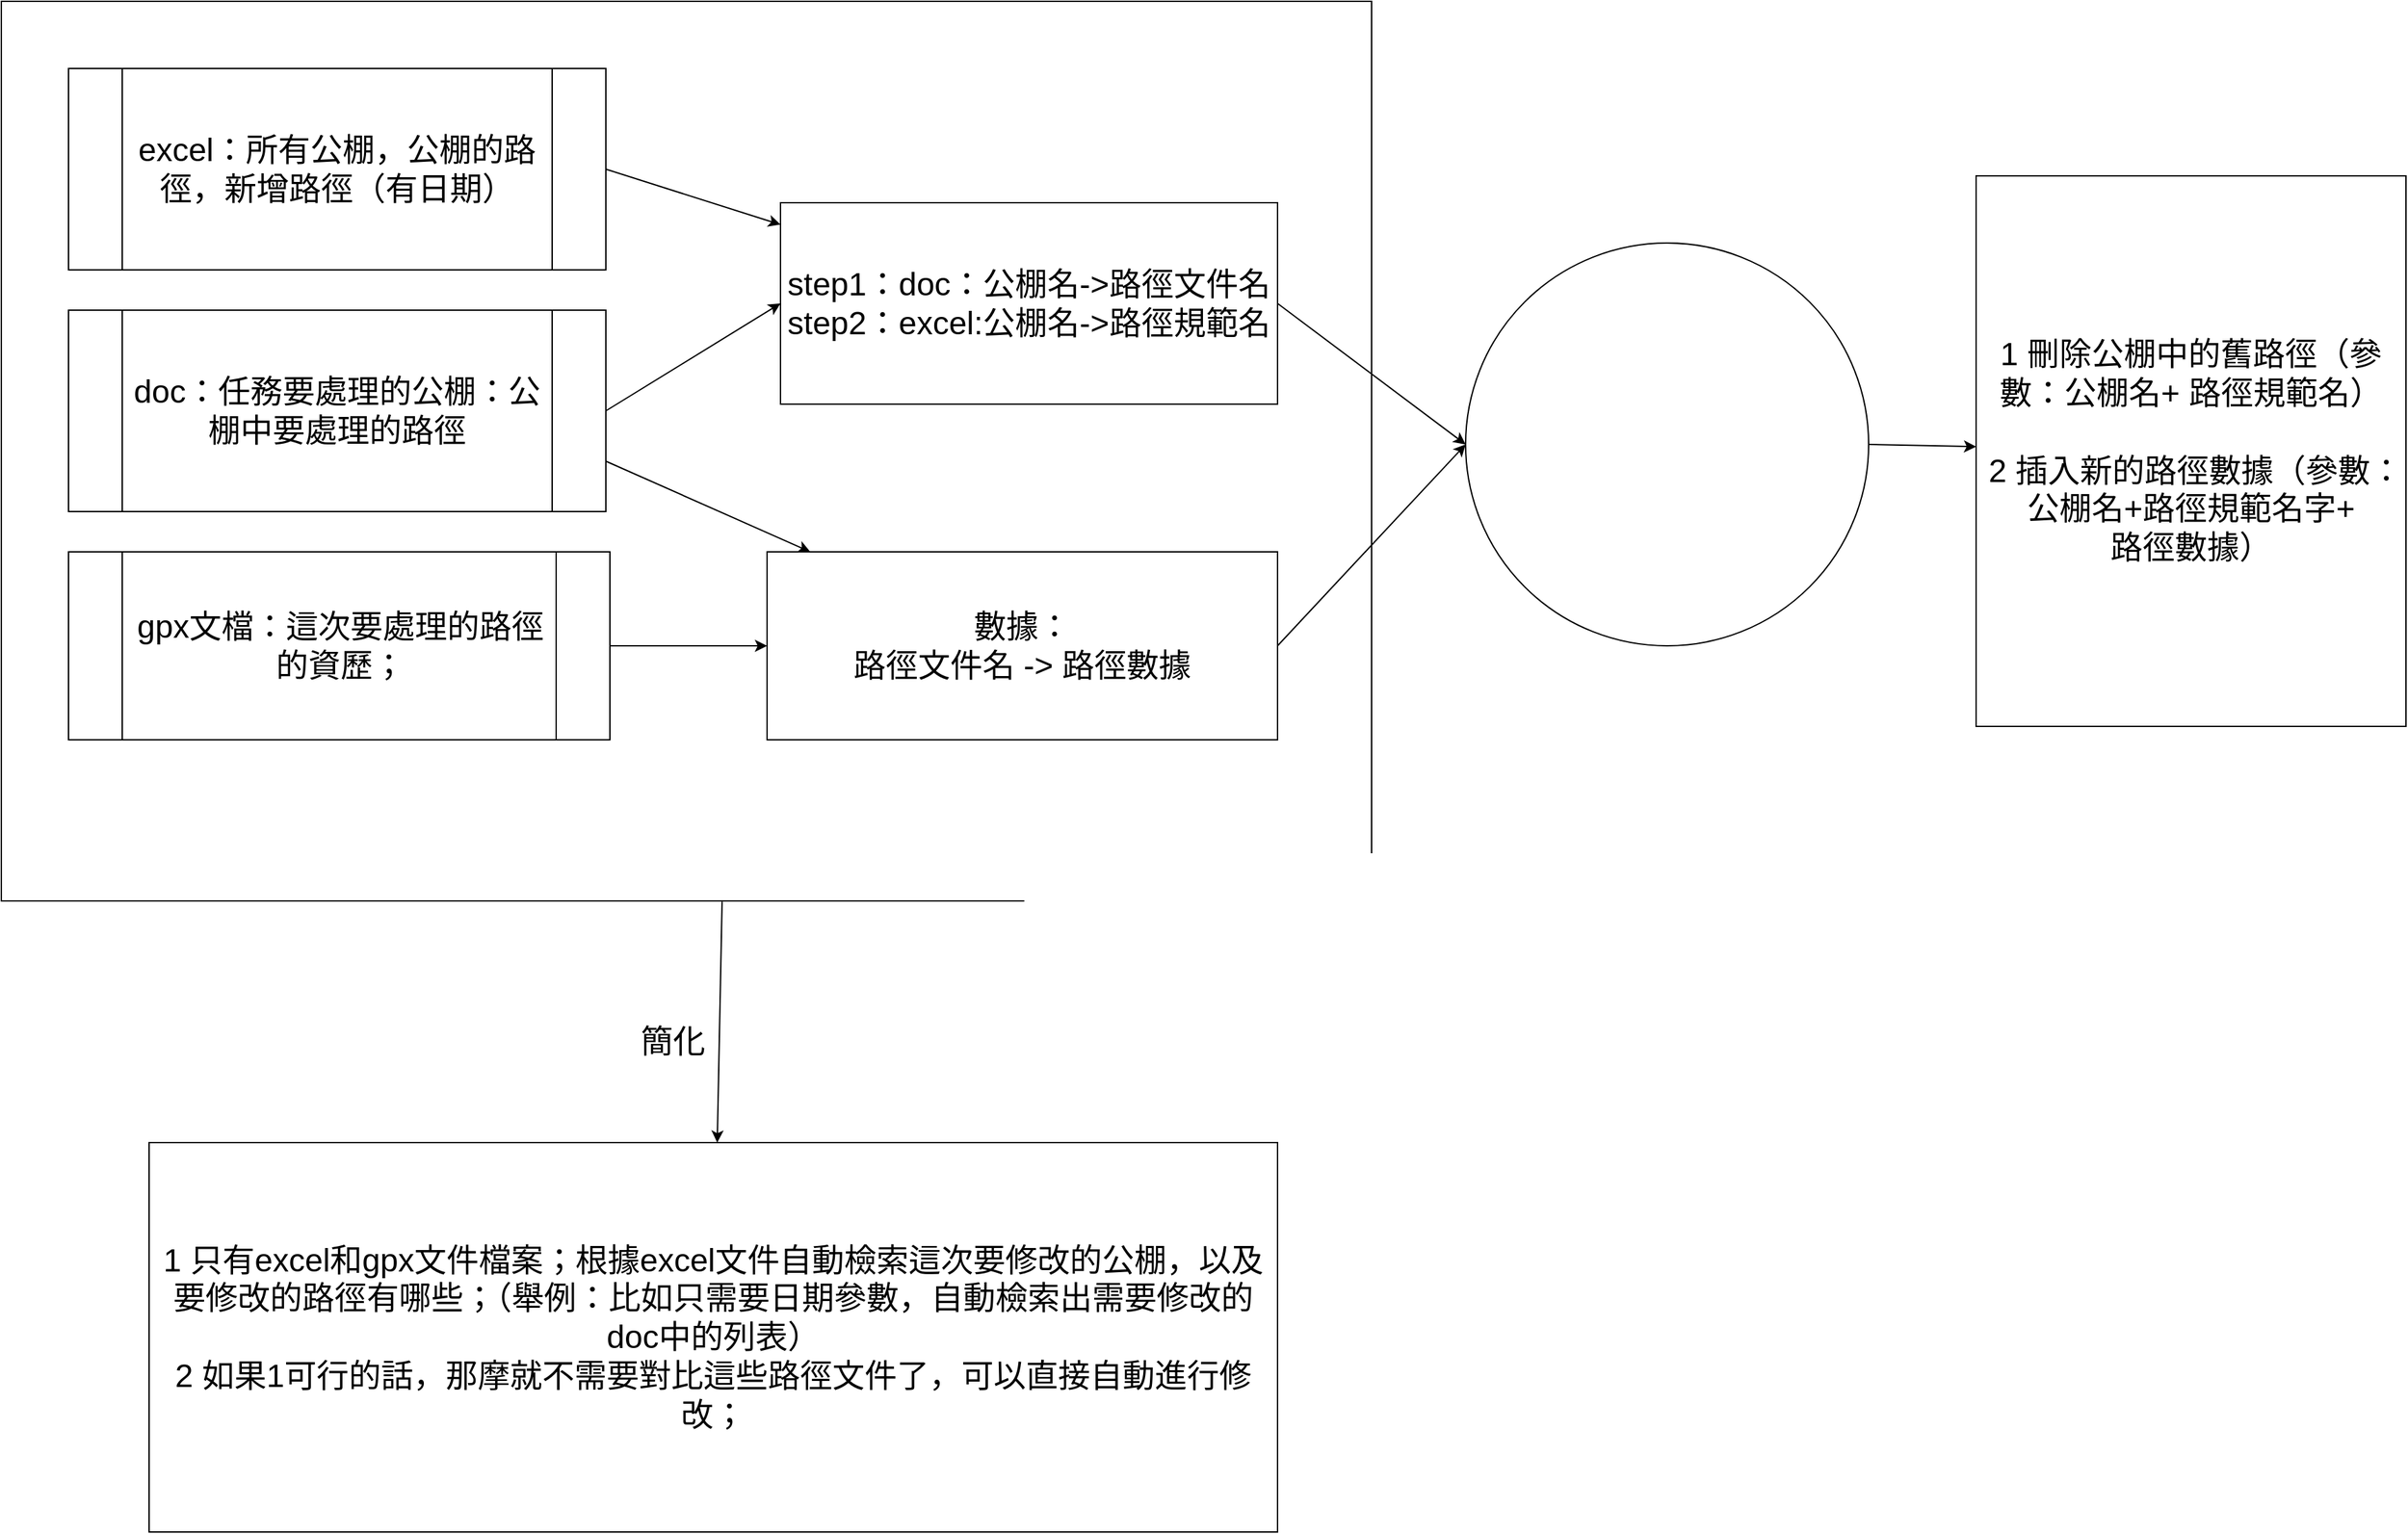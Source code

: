 <mxfile version="18.2.0" type="github">
  <diagram id="qcIqYXEZ_iftfbElvmAc" name="Page-1">
    <mxGraphModel dx="2545" dy="845" grid="1" gridSize="10" guides="1" tooltips="1" connect="1" arrows="1" fold="1" page="1" pageScale="1" pageWidth="827" pageHeight="1169" math="0" shadow="0">
      <root>
        <mxCell id="0" />
        <mxCell id="1" parent="0" />
        <mxCell id="deFQR3jEQepBwOV52muM-21" value="" style="rounded=0;whiteSpace=wrap;html=1;fontSize=24;" vertex="1" parent="1">
          <mxGeometry x="-570" y="50" width="1020" height="670" as="geometry" />
        </mxCell>
        <mxCell id="deFQR3jEQepBwOV52muM-6" value="&lt;font style=&quot;font-size: 24px;&quot;&gt;excel：所有公棚，公棚的路徑，新增路徑（有日期）&lt;/font&gt;" style="shape=process;whiteSpace=wrap;html=1;backgroundOutline=1;" vertex="1" parent="1">
          <mxGeometry x="-520" y="100" width="400" height="150" as="geometry" />
        </mxCell>
        <mxCell id="deFQR3jEQepBwOV52muM-7" value="doc：任務要處理的公棚：公棚中要處理的路徑" style="shape=process;whiteSpace=wrap;html=1;backgroundOutline=1;fontSize=24;" vertex="1" parent="1">
          <mxGeometry x="-520" y="280" width="400" height="150" as="geometry" />
        </mxCell>
        <mxCell id="deFQR3jEQepBwOV52muM-8" value="gpx文檔：這次要處理的路徑的資歷；" style="shape=process;whiteSpace=wrap;html=1;backgroundOutline=1;fontSize=24;" vertex="1" parent="1">
          <mxGeometry x="-520" y="460" width="403" height="140" as="geometry" />
        </mxCell>
        <mxCell id="deFQR3jEQepBwOV52muM-9" value="" style="endArrow=classic;html=1;rounded=0;fontSize=24;exitX=1;exitY=0.5;exitDx=0;exitDy=0;" edge="1" parent="1" source="deFQR3jEQepBwOV52muM-6" target="deFQR3jEQepBwOV52muM-10">
          <mxGeometry width="50" height="50" relative="1" as="geometry">
            <mxPoint x="-100" y="350" as="sourcePoint" />
            <mxPoint x="-10" y="175" as="targetPoint" />
          </mxGeometry>
        </mxCell>
        <mxCell id="deFQR3jEQepBwOV52muM-10" value="step1：doc：公棚名-&amp;gt;路徑文件名&lt;br&gt;step2：excel:公棚名-&amp;gt;路徑規範名" style="rounded=0;whiteSpace=wrap;html=1;fontSize=24;" vertex="1" parent="1">
          <mxGeometry x="10" y="200" width="370" height="150" as="geometry" />
        </mxCell>
        <mxCell id="deFQR3jEQepBwOV52muM-11" value="" style="endArrow=classic;html=1;rounded=0;fontSize=24;exitX=1;exitY=0.5;exitDx=0;exitDy=0;entryX=0;entryY=0.5;entryDx=0;entryDy=0;" edge="1" parent="1" source="deFQR3jEQepBwOV52muM-7" target="deFQR3jEQepBwOV52muM-10">
          <mxGeometry width="50" height="50" relative="1" as="geometry">
            <mxPoint x="-100" y="350" as="sourcePoint" />
            <mxPoint x="-50" y="300" as="targetPoint" />
          </mxGeometry>
        </mxCell>
        <mxCell id="deFQR3jEQepBwOV52muM-13" value="" style="endArrow=classic;html=1;rounded=0;fontSize=24;exitX=1;exitY=0.75;exitDx=0;exitDy=0;" edge="1" parent="1" source="deFQR3jEQepBwOV52muM-7" target="deFQR3jEQepBwOV52muM-14">
          <mxGeometry width="50" height="50" relative="1" as="geometry">
            <mxPoint x="-100" y="390" as="sourcePoint" />
            <mxPoint x="10" y="500" as="targetPoint" />
          </mxGeometry>
        </mxCell>
        <mxCell id="deFQR3jEQepBwOV52muM-14" value="數據：&lt;br&gt;路徑文件名 -&amp;gt; 路徑數據" style="rounded=0;whiteSpace=wrap;html=1;fontSize=24;" vertex="1" parent="1">
          <mxGeometry y="460" width="380" height="140" as="geometry" />
        </mxCell>
        <mxCell id="deFQR3jEQepBwOV52muM-15" value="" style="endArrow=classic;html=1;rounded=0;fontSize=24;exitX=1;exitY=0.5;exitDx=0;exitDy=0;entryX=0;entryY=0.5;entryDx=0;entryDy=0;" edge="1" parent="1" source="deFQR3jEQepBwOV52muM-8" target="deFQR3jEQepBwOV52muM-14">
          <mxGeometry width="50" height="50" relative="1" as="geometry">
            <mxPoint x="-100" y="390" as="sourcePoint" />
            <mxPoint x="-50" y="340" as="targetPoint" />
          </mxGeometry>
        </mxCell>
        <mxCell id="deFQR3jEQepBwOV52muM-16" value="" style="ellipse;whiteSpace=wrap;html=1;aspect=fixed;fontSize=24;" vertex="1" parent="1">
          <mxGeometry x="520" y="230" width="300" height="300" as="geometry" />
        </mxCell>
        <mxCell id="deFQR3jEQepBwOV52muM-17" value="" style="endArrow=classic;html=1;rounded=0;fontSize=24;exitX=1;exitY=0.5;exitDx=0;exitDy=0;entryX=0;entryY=0.5;entryDx=0;entryDy=0;" edge="1" parent="1" source="deFQR3jEQepBwOV52muM-10" target="deFQR3jEQepBwOV52muM-16">
          <mxGeometry width="50" height="50" relative="1" as="geometry">
            <mxPoint x="610" y="450" as="sourcePoint" />
            <mxPoint x="660" y="400" as="targetPoint" />
          </mxGeometry>
        </mxCell>
        <mxCell id="deFQR3jEQepBwOV52muM-18" value="" style="endArrow=classic;html=1;rounded=0;fontSize=24;exitX=1;exitY=0.5;exitDx=0;exitDy=0;" edge="1" parent="1" source="deFQR3jEQepBwOV52muM-14">
          <mxGeometry width="50" height="50" relative="1" as="geometry">
            <mxPoint x="610" y="450" as="sourcePoint" />
            <mxPoint x="520" y="380" as="targetPoint" />
          </mxGeometry>
        </mxCell>
        <mxCell id="deFQR3jEQepBwOV52muM-19" value="" style="endArrow=classic;html=1;rounded=0;fontSize=24;exitX=1;exitY=0.5;exitDx=0;exitDy=0;" edge="1" parent="1" source="deFQR3jEQepBwOV52muM-16" target="deFQR3jEQepBwOV52muM-20">
          <mxGeometry width="50" height="50" relative="1" as="geometry">
            <mxPoint x="610" y="450" as="sourcePoint" />
            <mxPoint x="920" y="380" as="targetPoint" />
          </mxGeometry>
        </mxCell>
        <mxCell id="deFQR3jEQepBwOV52muM-20" value="1 刪除公棚中的舊路徑（參數：公棚名+ 路徑規範名）&lt;br&gt;&lt;br&gt;&amp;nbsp;2 插入新的路徑數據（參數：公棚名+路徑規範名字+&lt;br&gt;路徑數據）&lt;br&gt;" style="rounded=0;whiteSpace=wrap;html=1;fontSize=24;" vertex="1" parent="1">
          <mxGeometry x="900" y="180" width="320" height="410" as="geometry" />
        </mxCell>
        <mxCell id="deFQR3jEQepBwOV52muM-22" value="" style="endArrow=classic;html=1;rounded=0;fontSize=24;exitX=0.526;exitY=1.001;exitDx=0;exitDy=0;exitPerimeter=0;" edge="1" parent="1" source="deFQR3jEQepBwOV52muM-21" target="deFQR3jEQepBwOV52muM-25">
          <mxGeometry width="50" height="50" relative="1" as="geometry">
            <mxPoint x="-40" y="790" as="sourcePoint" />
            <mxPoint x="-30" y="910" as="targetPoint" />
          </mxGeometry>
        </mxCell>
        <mxCell id="deFQR3jEQepBwOV52muM-24" value="簡化" style="text;html=1;strokeColor=none;fillColor=none;align=center;verticalAlign=middle;whiteSpace=wrap;rounded=0;fontSize=24;" vertex="1" parent="1">
          <mxGeometry x="-100" y="810" width="60" height="30" as="geometry" />
        </mxCell>
        <mxCell id="deFQR3jEQepBwOV52muM-25" value="1 只有excel和gpx文件檔案；根據excel文件自動檢索這次要修改的公棚，以及要修改的路徑有哪些；（舉例：比如只需要日期參數，自動檢索出需要修改的doc中的列表）&lt;br&gt;2 如果1可行的話，那摩就不需要對比這些路徑文件了，可以直接自動進行修改；" style="rounded=0;whiteSpace=wrap;html=1;fontSize=24;" vertex="1" parent="1">
          <mxGeometry x="-460" y="900" width="840" height="290" as="geometry" />
        </mxCell>
      </root>
    </mxGraphModel>
  </diagram>
</mxfile>
